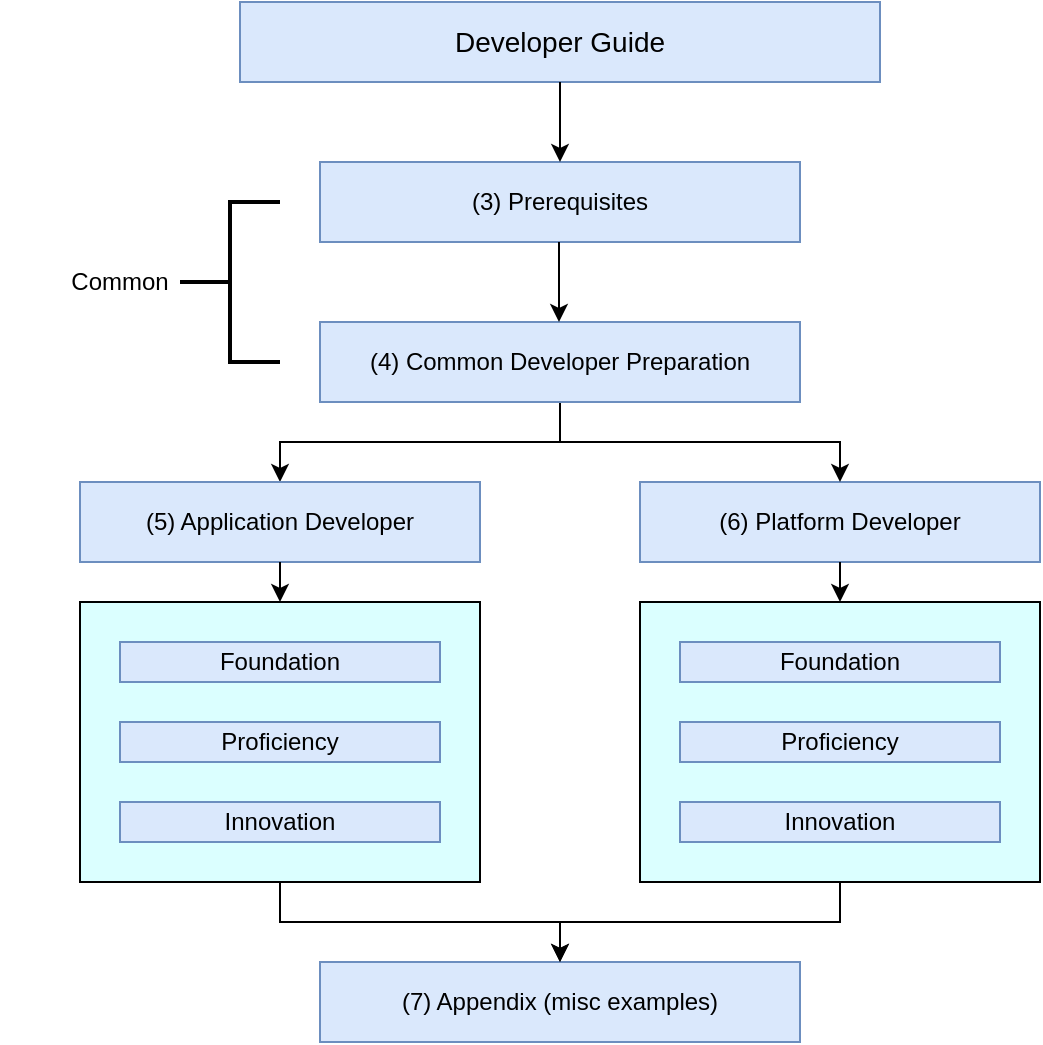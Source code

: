 <mxfile version="26.2.15">
  <diagram name="Page-1" id="L01sDxYhYrt_UExRbwzo">
    <mxGraphModel dx="706" dy="604" grid="1" gridSize="10" guides="1" tooltips="1" connect="1" arrows="1" fold="1" page="1" pageScale="1" pageWidth="827" pageHeight="1169" math="0" shadow="0">
      <root>
        <mxCell id="0" />
        <mxCell id="1" parent="0" />
        <mxCell id="mtgB90w1OxnJpAlyboU7-24" value="" style="rounded=0;whiteSpace=wrap;html=1;fillStyle=solid;fillColor=#DBFFFF;" parent="1" vertex="1">
          <mxGeometry x="320" y="380" width="200" height="140" as="geometry" />
        </mxCell>
        <mxCell id="mtgB90w1OxnJpAlyboU7-23" value="" style="rounded=0;whiteSpace=wrap;html=1;fillStyle=solid;fillColor=#DBFFFF;" parent="1" vertex="1">
          <mxGeometry x="40" y="380" width="200" height="140" as="geometry" />
        </mxCell>
        <mxCell id="mtgB90w1OxnJpAlyboU7-1" value="Developer Guide" style="rounded=0;whiteSpace=wrap;html=1;fillColor=#dae8fc;strokeColor=#6c8ebf;fontSize=14;" parent="1" vertex="1">
          <mxGeometry x="120" y="80" width="320" height="40" as="geometry" />
        </mxCell>
        <mxCell id="mtgB90w1OxnJpAlyboU7-2" value="(3) Prerequisites" style="rounded=0;whiteSpace=wrap;html=1;fillColor=#dae8fc;strokeColor=#6c8ebf;" parent="1" vertex="1">
          <mxGeometry x="160" y="160" width="240" height="40" as="geometry" />
        </mxCell>
        <mxCell id="mtgB90w1OxnJpAlyboU7-19" style="edgeStyle=orthogonalEdgeStyle;rounded=0;orthogonalLoop=1;jettySize=auto;html=1;exitX=0.5;exitY=1;exitDx=0;exitDy=0;entryX=0.5;entryY=0;entryDx=0;entryDy=0;" parent="1" source="mtgB90w1OxnJpAlyboU7-3" target="mtgB90w1OxnJpAlyboU7-4" edge="1">
          <mxGeometry relative="1" as="geometry" />
        </mxCell>
        <mxCell id="mtgB90w1OxnJpAlyboU7-3" value="(4) Common Developer Preparation" style="rounded=0;whiteSpace=wrap;html=1;fillColor=#dae8fc;strokeColor=#6c8ebf;" parent="1" vertex="1">
          <mxGeometry x="160" y="240" width="240" height="40" as="geometry" />
        </mxCell>
        <mxCell id="mtgB90w1OxnJpAlyboU7-4" value="(5) Application Developer" style="rounded=0;whiteSpace=wrap;html=1;fillColor=#dae8fc;strokeColor=#6c8ebf;" parent="1" vertex="1">
          <mxGeometry x="40" y="320" width="200" height="40" as="geometry" />
        </mxCell>
        <mxCell id="mtgB90w1OxnJpAlyboU7-5" value="(6) Platform Developer" style="rounded=0;whiteSpace=wrap;html=1;fillColor=#dae8fc;strokeColor=#6c8ebf;" parent="1" vertex="1">
          <mxGeometry x="320" y="320" width="200" height="40" as="geometry" />
        </mxCell>
        <mxCell id="mtgB90w1OxnJpAlyboU7-6" value="Foundation" style="rounded=0;whiteSpace=wrap;html=1;fillColor=#dae8fc;strokeColor=#6c8ebf;" parent="1" vertex="1">
          <mxGeometry x="60" y="400" width="160" height="20" as="geometry" />
        </mxCell>
        <mxCell id="mtgB90w1OxnJpAlyboU7-7" value="Proficiency" style="rounded=0;whiteSpace=wrap;html=1;fillColor=#dae8fc;strokeColor=#6c8ebf;" parent="1" vertex="1">
          <mxGeometry x="60" y="440" width="160" height="20" as="geometry" />
        </mxCell>
        <mxCell id="mtgB90w1OxnJpAlyboU7-8" value="Innovation" style="rounded=0;whiteSpace=wrap;html=1;fillColor=#dae8fc;strokeColor=#6c8ebf;" parent="1" vertex="1">
          <mxGeometry x="60" y="480" width="160" height="20" as="geometry" />
        </mxCell>
        <mxCell id="mtgB90w1OxnJpAlyboU7-9" value="(7) Appendix (misc examples)" style="rounded=0;whiteSpace=wrap;html=1;fillColor=#dae8fc;strokeColor=#6c8ebf;" parent="1" vertex="1">
          <mxGeometry x="160" y="560" width="240" height="40" as="geometry" />
        </mxCell>
        <mxCell id="mtgB90w1OxnJpAlyboU7-10" value="Foundation" style="rounded=0;whiteSpace=wrap;html=1;fillColor=#dae8fc;strokeColor=#6c8ebf;" parent="1" vertex="1">
          <mxGeometry x="340" y="400" width="160" height="20" as="geometry" />
        </mxCell>
        <mxCell id="mtgB90w1OxnJpAlyboU7-11" value="Proficiency" style="rounded=0;whiteSpace=wrap;html=1;fillColor=#dae8fc;strokeColor=#6c8ebf;" parent="1" vertex="1">
          <mxGeometry x="340" y="440" width="160" height="20" as="geometry" />
        </mxCell>
        <mxCell id="mtgB90w1OxnJpAlyboU7-12" value="Innovation" style="rounded=0;whiteSpace=wrap;html=1;fillColor=#dae8fc;strokeColor=#6c8ebf;" parent="1" vertex="1">
          <mxGeometry x="340" y="480" width="160" height="20" as="geometry" />
        </mxCell>
        <mxCell id="mtgB90w1OxnJpAlyboU7-13" value="" style="endArrow=classic;html=1;rounded=0;exitX=0.5;exitY=1;exitDx=0;exitDy=0;entryX=0.5;entryY=0;entryDx=0;entryDy=0;strokeWidth=1;curved=0;startArrow=none;startFill=0;endSize=6;" parent="1" source="mtgB90w1OxnJpAlyboU7-1" target="mtgB90w1OxnJpAlyboU7-2" edge="1">
          <mxGeometry width="50" height="50" relative="1" as="geometry">
            <mxPoint x="300" y="340" as="sourcePoint" />
            <mxPoint x="350" y="290" as="targetPoint" />
          </mxGeometry>
        </mxCell>
        <mxCell id="mtgB90w1OxnJpAlyboU7-15" value="" style="endArrow=classic;html=1;rounded=0;exitX=0.5;exitY=1;exitDx=0;exitDy=0;entryX=0.5;entryY=0;entryDx=0;entryDy=0;strokeWidth=1;curved=0;startArrow=none;startFill=0;endSize=6;" parent="1" edge="1">
          <mxGeometry width="50" height="50" relative="1" as="geometry">
            <mxPoint x="279.5" y="200" as="sourcePoint" />
            <mxPoint x="279.5" y="240" as="targetPoint" />
          </mxGeometry>
        </mxCell>
        <mxCell id="mtgB90w1OxnJpAlyboU7-20" value="" style="endArrow=classic;html=1;rounded=0;entryX=0.5;entryY=0;entryDx=0;entryDy=0;" parent="1" target="mtgB90w1OxnJpAlyboU7-5" edge="1">
          <mxGeometry width="50" height="50" relative="1" as="geometry">
            <mxPoint x="280" y="300" as="sourcePoint" />
            <mxPoint x="320" y="290" as="targetPoint" />
            <Array as="points">
              <mxPoint x="420" y="300" />
            </Array>
          </mxGeometry>
        </mxCell>
        <mxCell id="mtgB90w1OxnJpAlyboU7-25" value="" style="endArrow=classic;html=1;rounded=0;exitX=0.5;exitY=1;exitDx=0;exitDy=0;entryX=0.5;entryY=0;entryDx=0;entryDy=0;" parent="1" source="mtgB90w1OxnJpAlyboU7-4" target="mtgB90w1OxnJpAlyboU7-23" edge="1">
          <mxGeometry width="50" height="50" relative="1" as="geometry">
            <mxPoint x="270" y="340" as="sourcePoint" />
            <mxPoint x="320" y="290" as="targetPoint" />
          </mxGeometry>
        </mxCell>
        <mxCell id="mtgB90w1OxnJpAlyboU7-28" value="" style="endArrow=classic;html=1;rounded=0;entryX=0.5;entryY=0;entryDx=0;entryDy=0;exitX=0.5;exitY=1;exitDx=0;exitDy=0;" parent="1" source="mtgB90w1OxnJpAlyboU7-5" target="mtgB90w1OxnJpAlyboU7-24" edge="1">
          <mxGeometry width="50" height="50" relative="1" as="geometry">
            <mxPoint x="270" y="340" as="sourcePoint" />
            <mxPoint x="320" y="290" as="targetPoint" />
          </mxGeometry>
        </mxCell>
        <mxCell id="mtgB90w1OxnJpAlyboU7-29" value="" style="endArrow=classic;html=1;rounded=0;exitX=0.5;exitY=1;exitDx=0;exitDy=0;entryX=0.5;entryY=0;entryDx=0;entryDy=0;" parent="1" source="mtgB90w1OxnJpAlyboU7-23" target="mtgB90w1OxnJpAlyboU7-9" edge="1">
          <mxGeometry width="50" height="50" relative="1" as="geometry">
            <mxPoint x="270" y="340" as="sourcePoint" />
            <mxPoint x="290" y="530" as="targetPoint" />
            <Array as="points">
              <mxPoint x="140" y="540" />
              <mxPoint x="280" y="540" />
            </Array>
          </mxGeometry>
        </mxCell>
        <mxCell id="mtgB90w1OxnJpAlyboU7-30" value="" style="endArrow=classic;html=1;rounded=0;exitX=0.5;exitY=1;exitDx=0;exitDy=0;entryX=0.5;entryY=0;entryDx=0;entryDy=0;" parent="1" source="mtgB90w1OxnJpAlyboU7-24" target="mtgB90w1OxnJpAlyboU7-9" edge="1">
          <mxGeometry width="50" height="50" relative="1" as="geometry">
            <mxPoint x="270" y="340" as="sourcePoint" />
            <mxPoint x="320" y="290" as="targetPoint" />
            <Array as="points">
              <mxPoint x="420" y="540" />
              <mxPoint x="280" y="540" />
            </Array>
          </mxGeometry>
        </mxCell>
        <mxCell id="mtgB90w1OxnJpAlyboU7-35" value="" style="strokeWidth=2;html=1;shape=mxgraph.flowchart.annotation_2;align=left;labelPosition=right;pointerEvents=1;" parent="1" vertex="1">
          <mxGeometry x="90" y="180" width="50" height="80" as="geometry" />
        </mxCell>
        <mxCell id="mtgB90w1OxnJpAlyboU7-36" value="Common" style="rounded=0;whiteSpace=wrap;html=1;fillColor=none;strokeColor=none;" parent="1" vertex="1">
          <mxGeometry y="190" width="120" height="60" as="geometry" />
        </mxCell>
      </root>
    </mxGraphModel>
  </diagram>
</mxfile>

